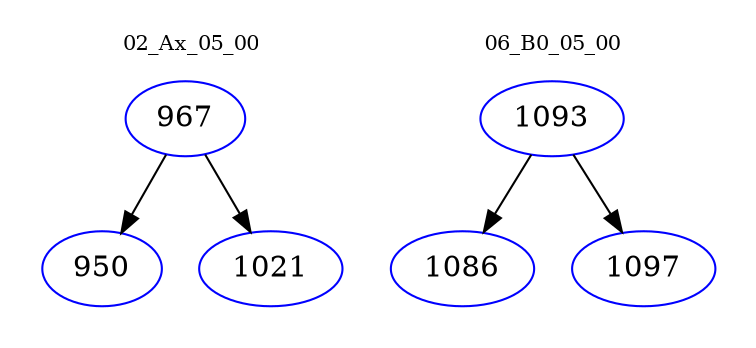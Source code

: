 digraph{
subgraph cluster_0 {
color = white
label = "02_Ax_05_00";
fontsize=10;
T0_967 [label="967", color="blue"]
T0_967 -> T0_950 [color="black"]
T0_950 [label="950", color="blue"]
T0_967 -> T0_1021 [color="black"]
T0_1021 [label="1021", color="blue"]
}
subgraph cluster_1 {
color = white
label = "06_B0_05_00";
fontsize=10;
T1_1093 [label="1093", color="blue"]
T1_1093 -> T1_1086 [color="black"]
T1_1086 [label="1086", color="blue"]
T1_1093 -> T1_1097 [color="black"]
T1_1097 [label="1097", color="blue"]
}
}
